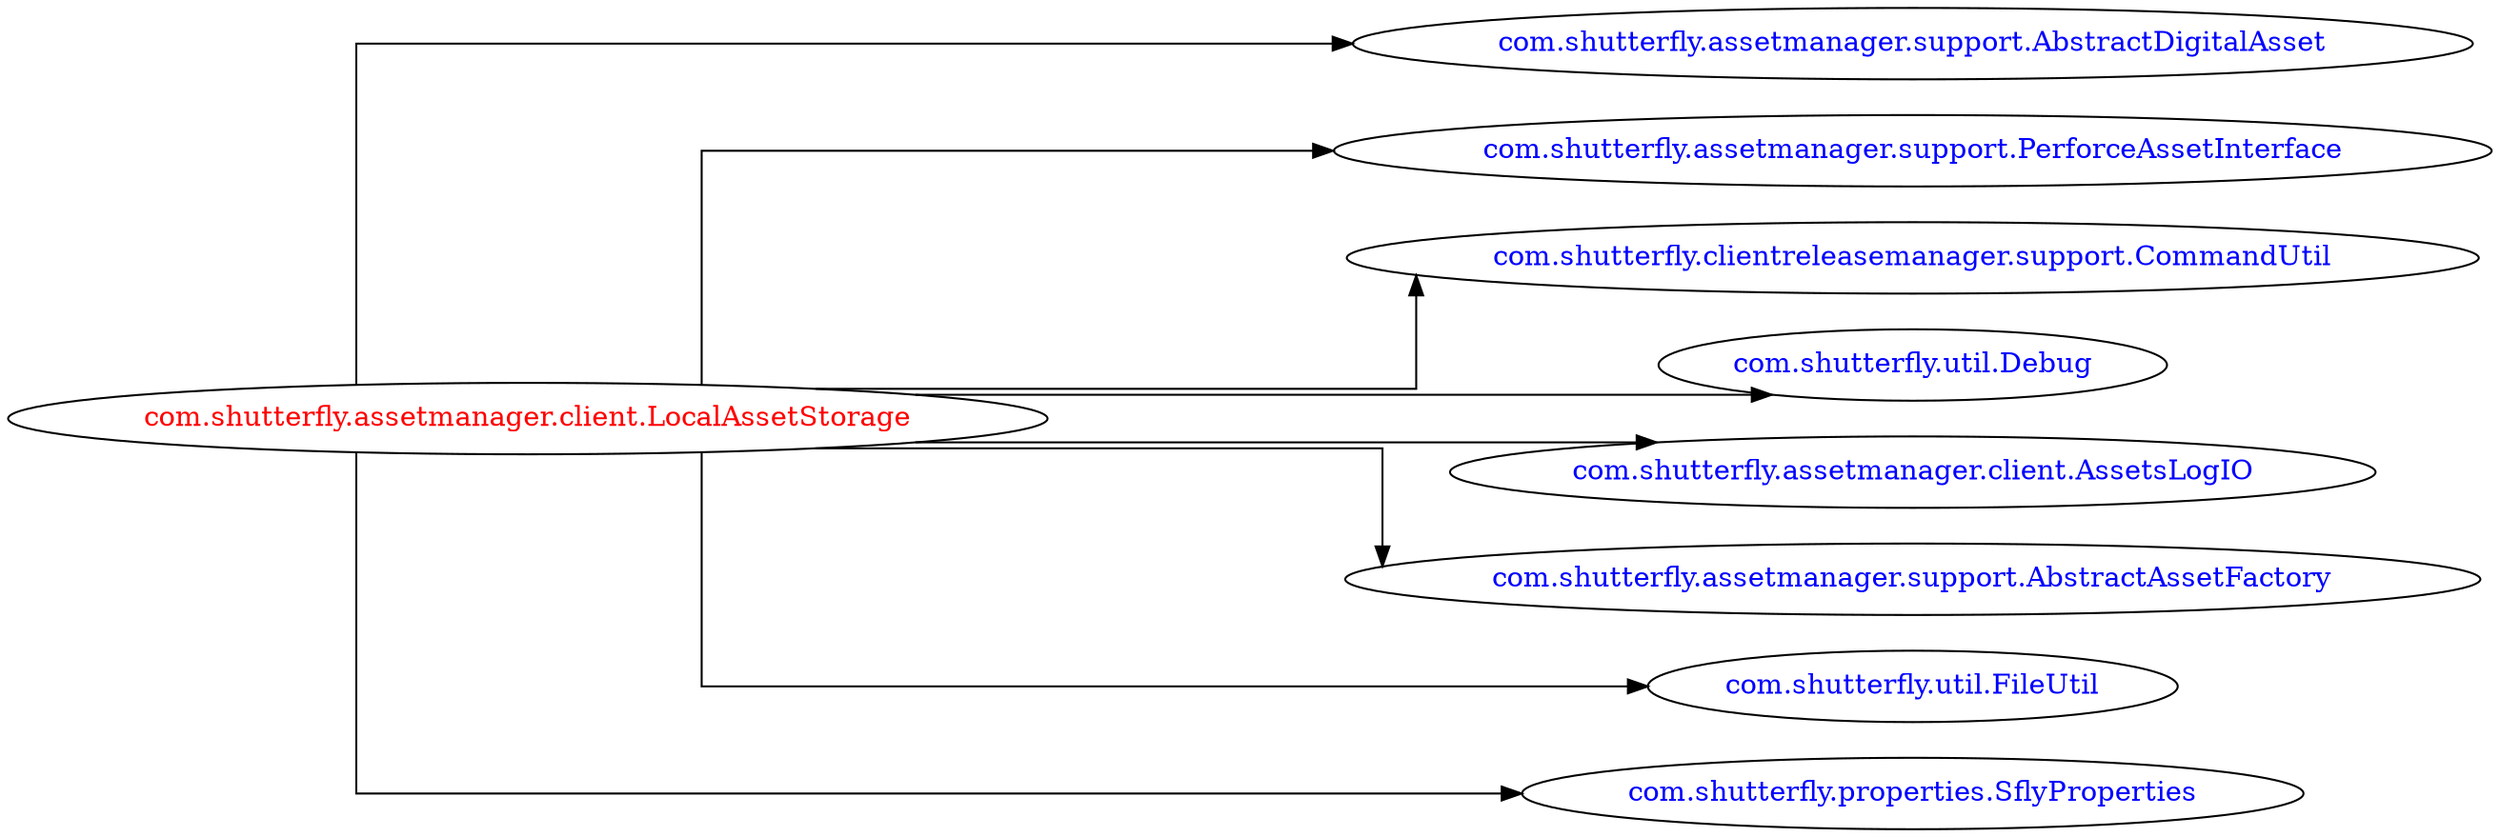 digraph dependencyGraph {
 concentrate=true;
 ranksep="2.0";
 rankdir="LR"; 
 splines="ortho";
"com.shutterfly.assetmanager.client.LocalAssetStorage" [fontcolor="red"];
"com.shutterfly.assetmanager.support.AbstractDigitalAsset" [ fontcolor="blue" ];
"com.shutterfly.assetmanager.client.LocalAssetStorage"->"com.shutterfly.assetmanager.support.AbstractDigitalAsset";
"com.shutterfly.assetmanager.support.PerforceAssetInterface" [ fontcolor="blue" ];
"com.shutterfly.assetmanager.client.LocalAssetStorage"->"com.shutterfly.assetmanager.support.PerforceAssetInterface";
"com.shutterfly.clientreleasemanager.support.CommandUtil" [ fontcolor="blue" ];
"com.shutterfly.assetmanager.client.LocalAssetStorage"->"com.shutterfly.clientreleasemanager.support.CommandUtil";
"com.shutterfly.util.Debug" [ fontcolor="blue" ];
"com.shutterfly.assetmanager.client.LocalAssetStorage"->"com.shutterfly.util.Debug";
"com.shutterfly.assetmanager.client.AssetsLogIO" [ fontcolor="blue" ];
"com.shutterfly.assetmanager.client.LocalAssetStorage"->"com.shutterfly.assetmanager.client.AssetsLogIO";
"com.shutterfly.assetmanager.support.AbstractAssetFactory" [ fontcolor="blue" ];
"com.shutterfly.assetmanager.client.LocalAssetStorage"->"com.shutterfly.assetmanager.support.AbstractAssetFactory";
"com.shutterfly.util.FileUtil" [ fontcolor="blue" ];
"com.shutterfly.assetmanager.client.LocalAssetStorage"->"com.shutterfly.util.FileUtil";
"com.shutterfly.properties.SflyProperties" [ fontcolor="blue" ];
"com.shutterfly.assetmanager.client.LocalAssetStorage"->"com.shutterfly.properties.SflyProperties";
}